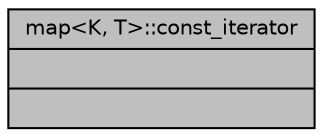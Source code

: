 digraph "map&lt;K, T&gt;::const_iterator"
{
 // INTERACTIVE_SVG=YES
  bgcolor="transparent";
  edge [fontname="Helvetica",fontsize="10",labelfontname="Helvetica",labelfontsize="10"];
  node [fontname="Helvetica",fontsize="10",shape=record];
  Node1 [label="{map\<K, T\>::const_iterator\n||}",height=0.2,width=0.4,color="black", fillcolor="grey75", style="filled", fontcolor="black"];
}
